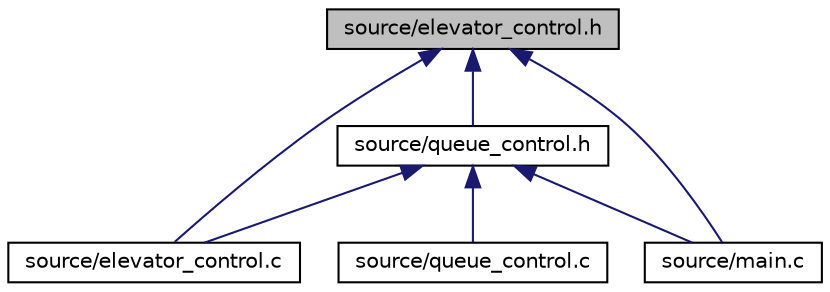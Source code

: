 digraph "source/elevator_control.h"
{
 // LATEX_PDF_SIZE
  edge [fontname="Helvetica",fontsize="10",labelfontname="Helvetica",labelfontsize="10"];
  node [fontname="Helvetica",fontsize="10",shape=record];
  Node1 [label="source/elevator_control.h",height=0.2,width=0.4,color="black", fillcolor="grey75", style="filled", fontcolor="black",tooltip="A group of functions for controlling the elevator."];
  Node1 -> Node2 [dir="back",color="midnightblue",fontsize="10",style="solid"];
  Node2 [label="source/elevator_control.c",height=0.2,width=0.4,color="black", fillcolor="white", style="filled",URL="$elevator__control_8c_source.html",tooltip=" "];
  Node1 -> Node3 [dir="back",color="midnightblue",fontsize="10",style="solid"];
  Node3 [label="source/queue_control.h",height=0.2,width=0.4,color="black", fillcolor="white", style="filled",URL="$queue__control_8h.html",tooltip="A group of functions for performing operations on queue module."];
  Node3 -> Node2 [dir="back",color="midnightblue",fontsize="10",style="solid"];
  Node3 -> Node4 [dir="back",color="midnightblue",fontsize="10",style="solid"];
  Node4 [label="source/main.c",height=0.2,width=0.4,color="black", fillcolor="white", style="filled",URL="$main_8c_source.html",tooltip=" "];
  Node3 -> Node5 [dir="back",color="midnightblue",fontsize="10",style="solid"];
  Node5 [label="source/queue_control.c",height=0.2,width=0.4,color="black", fillcolor="white", style="filled",URL="$queue__control_8c_source.html",tooltip=" "];
  Node1 -> Node4 [dir="back",color="midnightblue",fontsize="10",style="solid"];
}
